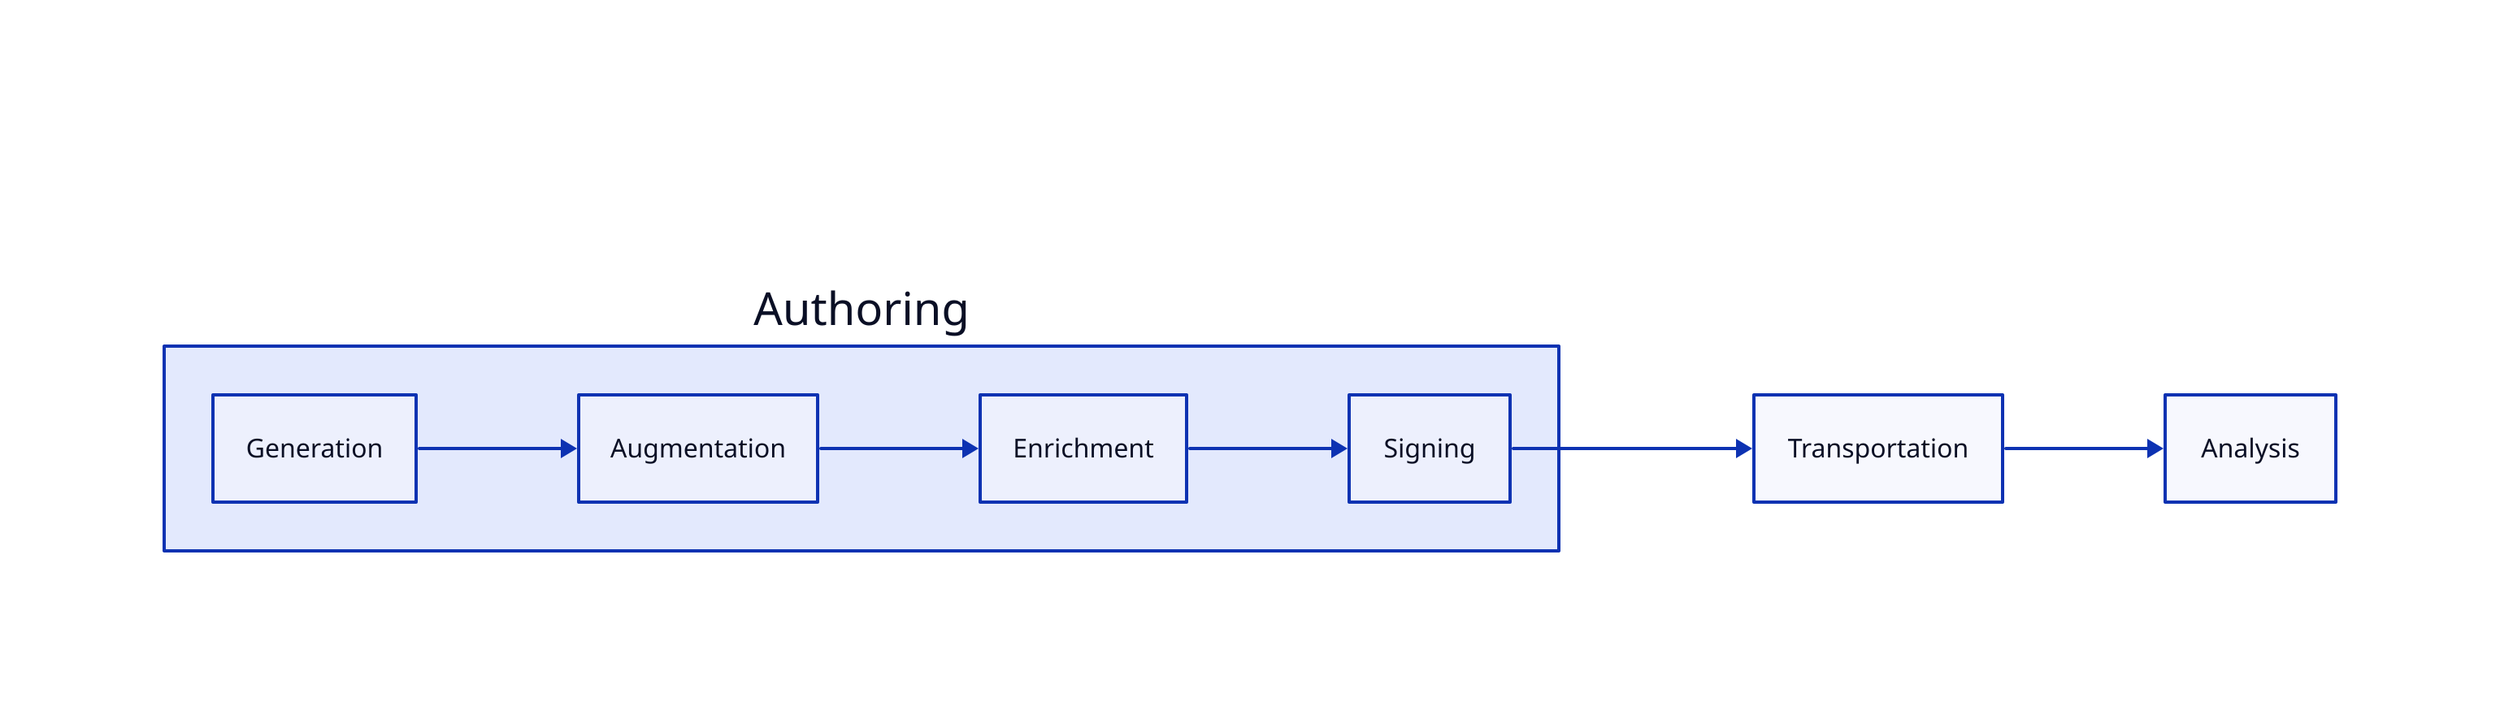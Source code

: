 direction: right

title: |md

  # SBOM Producer Life Cycle

| {near: top-center}

Authoring {
  Generation
  Augmentation
  Enrichment
  Signing
}

Transportation {

}

Analysis {

}

Authoring.Generation -> Authoring.Augmentation
Authoring.Augmentation -> Authoring.Enrichment
Authoring.Enrichment -> Authoring.Signing
Authoring.Signing -> Transportation -> Analysis
